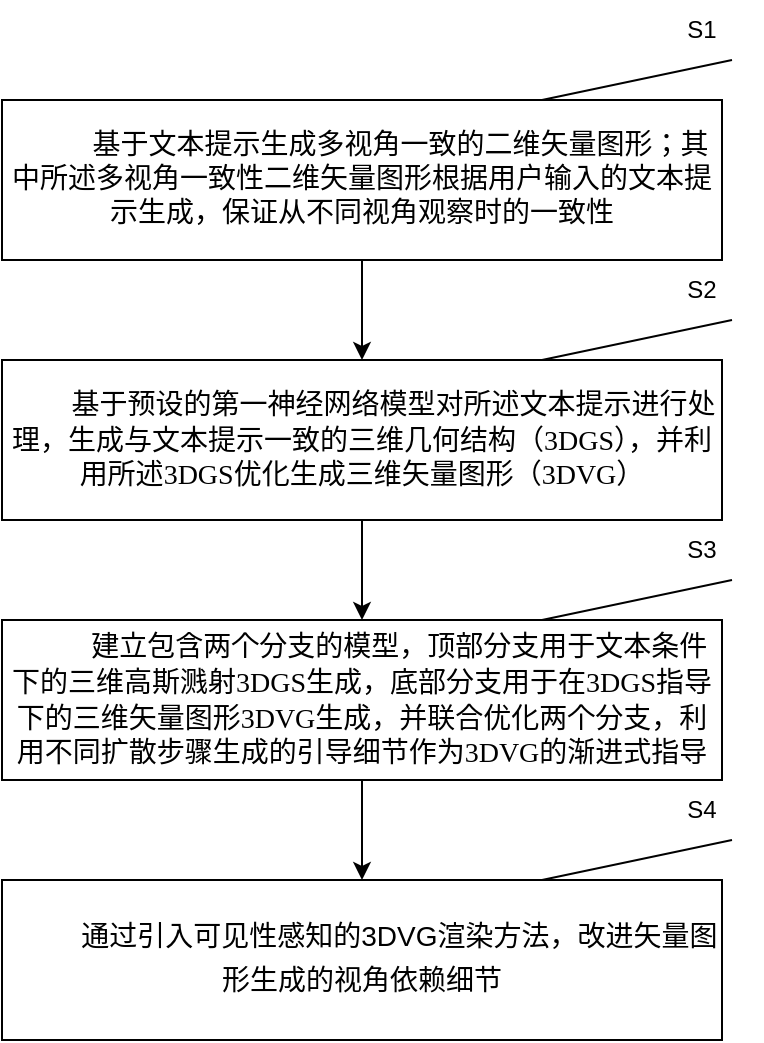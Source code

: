 <mxfile version="26.1.2">
  <diagram name="第 1 页" id="ZJPhWHp4gk_mB-wDxxCd">
    <mxGraphModel dx="1722" dy="951" grid="1" gridSize="10" guides="1" tooltips="1" connect="1" arrows="1" fold="1" page="1" pageScale="1" pageWidth="827" pageHeight="1169" math="0" shadow="0">
      <root>
        <mxCell id="0" />
        <mxCell id="1" parent="0" />
        <mxCell id="zGPB8Jo-uJLIJsKur1k7-1" value="&lt;span style=&quot;font-family: KaiTi_GB2312;&quot;&gt;&lt;font style=&quot;font-size: 14px;&quot;&gt;&lt;span style=&quot;white-space: pre;&quot;&gt;&#x9;&lt;/span&gt;&amp;nbsp; &amp;nbsp;基于文本提示生成多视角一致的二维矢量图形；其中所述多视角一致性二维矢量图形根据用户输入的文本提示生成，保证从不同视角观察时的一致性&lt;/font&gt;&lt;/span&gt;" style="rounded=0;whiteSpace=wrap;html=1;" vertex="1" parent="1">
          <mxGeometry x="160" y="400" width="360" height="80" as="geometry" />
        </mxCell>
        <mxCell id="zGPB8Jo-uJLIJsKur1k7-2" value="" style="endArrow=classic;html=1;rounded=0;exitX=0.5;exitY=1;exitDx=0;exitDy=0;entryX=0.5;entryY=0;entryDx=0;entryDy=0;" edge="1" parent="1" source="zGPB8Jo-uJLIJsKur1k7-1" target="zGPB8Jo-uJLIJsKur1k7-3">
          <mxGeometry width="50" height="50" relative="1" as="geometry">
            <mxPoint x="390" y="510" as="sourcePoint" />
            <mxPoint x="440" y="460" as="targetPoint" />
          </mxGeometry>
        </mxCell>
        <mxCell id="zGPB8Jo-uJLIJsKur1k7-3" value="&lt;font style=&quot;font-size: 14px;&quot;&gt;&lt;span style=&quot;font-family: KaiTi_GB2312;&quot;&gt;&amp;nbsp;&lt;span style=&quot;white-space: pre;&quot;&gt;&#x9;&lt;/span&gt;&amp;nbsp;基于预设的第一神经网络模型对所述文本提示进行处理，生成与文本提示一致的三维几何结构（&lt;/span&gt;&lt;span style=&quot;font-family: &amp;quot;Times New Roman&amp;quot;, serif;&quot; lang=&quot;EN-US&quot;&gt;3DGS&lt;/span&gt;&lt;span style=&quot;font-family: KaiTi_GB2312;&quot;&gt;），并利用所述&lt;/span&gt;&lt;span style=&quot;font-family: &amp;quot;Times New Roman&amp;quot;, serif;&quot; lang=&quot;EN-US&quot;&gt;3DGS&lt;/span&gt;&lt;span style=&quot;font-family: KaiTi_GB2312;&quot;&gt;优化生成三维矢量图形（&lt;/span&gt;&lt;span style=&quot;font-family: &amp;quot;Times New Roman&amp;quot;, serif;&quot; lang=&quot;EN-US&quot;&gt;3DVG&lt;/span&gt;&lt;span style=&quot;font-family: KaiTi_GB2312;&quot;&gt;）&lt;/span&gt;&lt;/font&gt;" style="rounded=0;whiteSpace=wrap;html=1;align=center;" vertex="1" parent="1">
          <mxGeometry x="160" y="530" width="360" height="80" as="geometry" />
        </mxCell>
        <mxCell id="zGPB8Jo-uJLIJsKur1k7-5" value="&lt;p style=&quot;text-indent: 28pt;&quot; class=&quot;MsoNormal&quot;&gt;&lt;font style=&quot;font-size: 14px;&quot;&gt;&lt;span style=&quot;font-family: KaiTi_GB2312;&quot;&gt;建立包含两个分支的模型，顶部分支用于文本条件下的三维高斯溅射&lt;/span&gt;&lt;span style=&quot;font-family: &amp;quot;Times New Roman&amp;quot;, serif;&quot; lang=&quot;EN-US&quot;&gt;3DGS&lt;/span&gt;&lt;span style=&quot;font-family: KaiTi_GB2312;&quot;&gt;生成，底部分支用于在&lt;/span&gt;&lt;span style=&quot;font-family: &amp;quot;Times New Roman&amp;quot;, serif;&quot; lang=&quot;EN-US&quot;&gt;3DGS&lt;/span&gt;&lt;span style=&quot;font-family: KaiTi_GB2312;&quot;&gt;指导下的三维矢量图形&lt;/span&gt;&lt;span style=&quot;font-family: &amp;quot;Times New Roman&amp;quot;, serif;&quot; lang=&quot;EN-US&quot;&gt;3DVG&lt;/span&gt;&lt;span style=&quot;font-family: KaiTi_GB2312;&quot;&gt;生成，并联合优化两个分支，利用不同扩散步骤生成的引导细节作为&lt;/span&gt;&lt;span style=&quot;font-family: &amp;quot;Times New Roman&amp;quot;, serif;&quot; lang=&quot;EN-US&quot;&gt;3DVG&lt;/span&gt;&lt;span style=&quot;font-family: KaiTi_GB2312;&quot;&gt;的渐进式指导&lt;/span&gt;&lt;/font&gt;&lt;/p&gt;" style="rounded=0;whiteSpace=wrap;html=1;align=center;" vertex="1" parent="1">
          <mxGeometry x="160" y="660" width="360" height="80" as="geometry" />
        </mxCell>
        <mxCell id="zGPB8Jo-uJLIJsKur1k7-9" value="" style="endArrow=classic;html=1;rounded=0;exitX=0.5;exitY=1;exitDx=0;exitDy=0;" edge="1" parent="1" source="zGPB8Jo-uJLIJsKur1k7-3" target="zGPB8Jo-uJLIJsKur1k7-5">
          <mxGeometry width="50" height="50" relative="1" as="geometry">
            <mxPoint x="350" y="490" as="sourcePoint" />
            <mxPoint x="350" y="540" as="targetPoint" />
          </mxGeometry>
        </mxCell>
        <mxCell id="zGPB8Jo-uJLIJsKur1k7-10" value="&lt;p style=&quot;text-indent: 28pt;&quot; class=&quot;MsoNormal&quot;&gt;&lt;font style=&quot;font-size: 14px;&quot;&gt;&lt;span style=&quot;font-family: KaiTi_GB2312;&quot;&gt;通过引入可见性感知的&lt;/span&gt;&lt;span style=&quot;&quot; lang=&quot;EN-US&quot;&gt;3DVG&lt;/span&gt;&lt;span style=&quot;font-family: KaiTi_GB2312;&quot;&gt;渲染方法，改进矢量图形生成的视角依赖细节&lt;/span&gt;&lt;/font&gt;&lt;span style=&quot;font-size:14.0pt;mso-fareast-font-family:KaiTi_GB2312&quot; lang=&quot;EN-US&quot;&gt;&lt;/span&gt;&lt;/p&gt;" style="rounded=0;whiteSpace=wrap;html=1;" vertex="1" parent="1">
          <mxGeometry x="160" y="790" width="360" height="80" as="geometry" />
        </mxCell>
        <mxCell id="zGPB8Jo-uJLIJsKur1k7-11" value="" style="endArrow=classic;html=1;rounded=0;exitX=0.5;exitY=1;exitDx=0;exitDy=0;entryX=0.5;entryY=0;entryDx=0;entryDy=0;" edge="1" parent="1" source="zGPB8Jo-uJLIJsKur1k7-5" target="zGPB8Jo-uJLIJsKur1k7-10">
          <mxGeometry width="50" height="50" relative="1" as="geometry">
            <mxPoint x="350" y="620" as="sourcePoint" />
            <mxPoint x="350" y="670" as="targetPoint" />
          </mxGeometry>
        </mxCell>
        <mxCell id="zGPB8Jo-uJLIJsKur1k7-12" value="" style="endArrow=none;html=1;rounded=0;exitX=0.75;exitY=0;exitDx=0;exitDy=0;entryX=0.75;entryY=1;entryDx=0;entryDy=0;" edge="1" parent="1" source="zGPB8Jo-uJLIJsKur1k7-1" target="zGPB8Jo-uJLIJsKur1k7-13">
          <mxGeometry width="50" height="50" relative="1" as="geometry">
            <mxPoint x="420" y="610" as="sourcePoint" />
            <mxPoint x="520" y="360" as="targetPoint" />
          </mxGeometry>
        </mxCell>
        <mxCell id="zGPB8Jo-uJLIJsKur1k7-13" value="S1" style="text;html=1;align=center;verticalAlign=middle;whiteSpace=wrap;rounded=0;" vertex="1" parent="1">
          <mxGeometry x="480" y="350" width="60" height="30" as="geometry" />
        </mxCell>
        <mxCell id="zGPB8Jo-uJLIJsKur1k7-16" value="" style="endArrow=none;html=1;rounded=0;exitX=0.75;exitY=0;exitDx=0;exitDy=0;entryX=0.75;entryY=1;entryDx=0;entryDy=0;" edge="1" parent="1" target="zGPB8Jo-uJLIJsKur1k7-17">
          <mxGeometry width="50" height="50" relative="1" as="geometry">
            <mxPoint x="430" y="530" as="sourcePoint" />
            <mxPoint x="520" y="490" as="targetPoint" />
          </mxGeometry>
        </mxCell>
        <mxCell id="zGPB8Jo-uJLIJsKur1k7-17" value="S2" style="text;html=1;align=center;verticalAlign=middle;whiteSpace=wrap;rounded=0;" vertex="1" parent="1">
          <mxGeometry x="480" y="480" width="60" height="30" as="geometry" />
        </mxCell>
        <mxCell id="zGPB8Jo-uJLIJsKur1k7-18" value="" style="endArrow=none;html=1;rounded=0;exitX=0.75;exitY=0;exitDx=0;exitDy=0;entryX=0.75;entryY=1;entryDx=0;entryDy=0;" edge="1" parent="1" target="zGPB8Jo-uJLIJsKur1k7-19">
          <mxGeometry width="50" height="50" relative="1" as="geometry">
            <mxPoint x="430" y="660" as="sourcePoint" />
            <mxPoint x="520" y="620" as="targetPoint" />
          </mxGeometry>
        </mxCell>
        <mxCell id="zGPB8Jo-uJLIJsKur1k7-19" value="S3" style="text;html=1;align=center;verticalAlign=middle;whiteSpace=wrap;rounded=0;" vertex="1" parent="1">
          <mxGeometry x="480" y="610" width="60" height="30" as="geometry" />
        </mxCell>
        <mxCell id="zGPB8Jo-uJLIJsKur1k7-20" value="" style="endArrow=none;html=1;rounded=0;exitX=0.75;exitY=0;exitDx=0;exitDy=0;entryX=0.75;entryY=1;entryDx=0;entryDy=0;" edge="1" parent="1" target="zGPB8Jo-uJLIJsKur1k7-21">
          <mxGeometry width="50" height="50" relative="1" as="geometry">
            <mxPoint x="430" y="790" as="sourcePoint" />
            <mxPoint x="520" y="750" as="targetPoint" />
          </mxGeometry>
        </mxCell>
        <mxCell id="zGPB8Jo-uJLIJsKur1k7-21" value="S4" style="text;html=1;align=center;verticalAlign=middle;whiteSpace=wrap;rounded=0;" vertex="1" parent="1">
          <mxGeometry x="480" y="740" width="60" height="30" as="geometry" />
        </mxCell>
      </root>
    </mxGraphModel>
  </diagram>
</mxfile>

